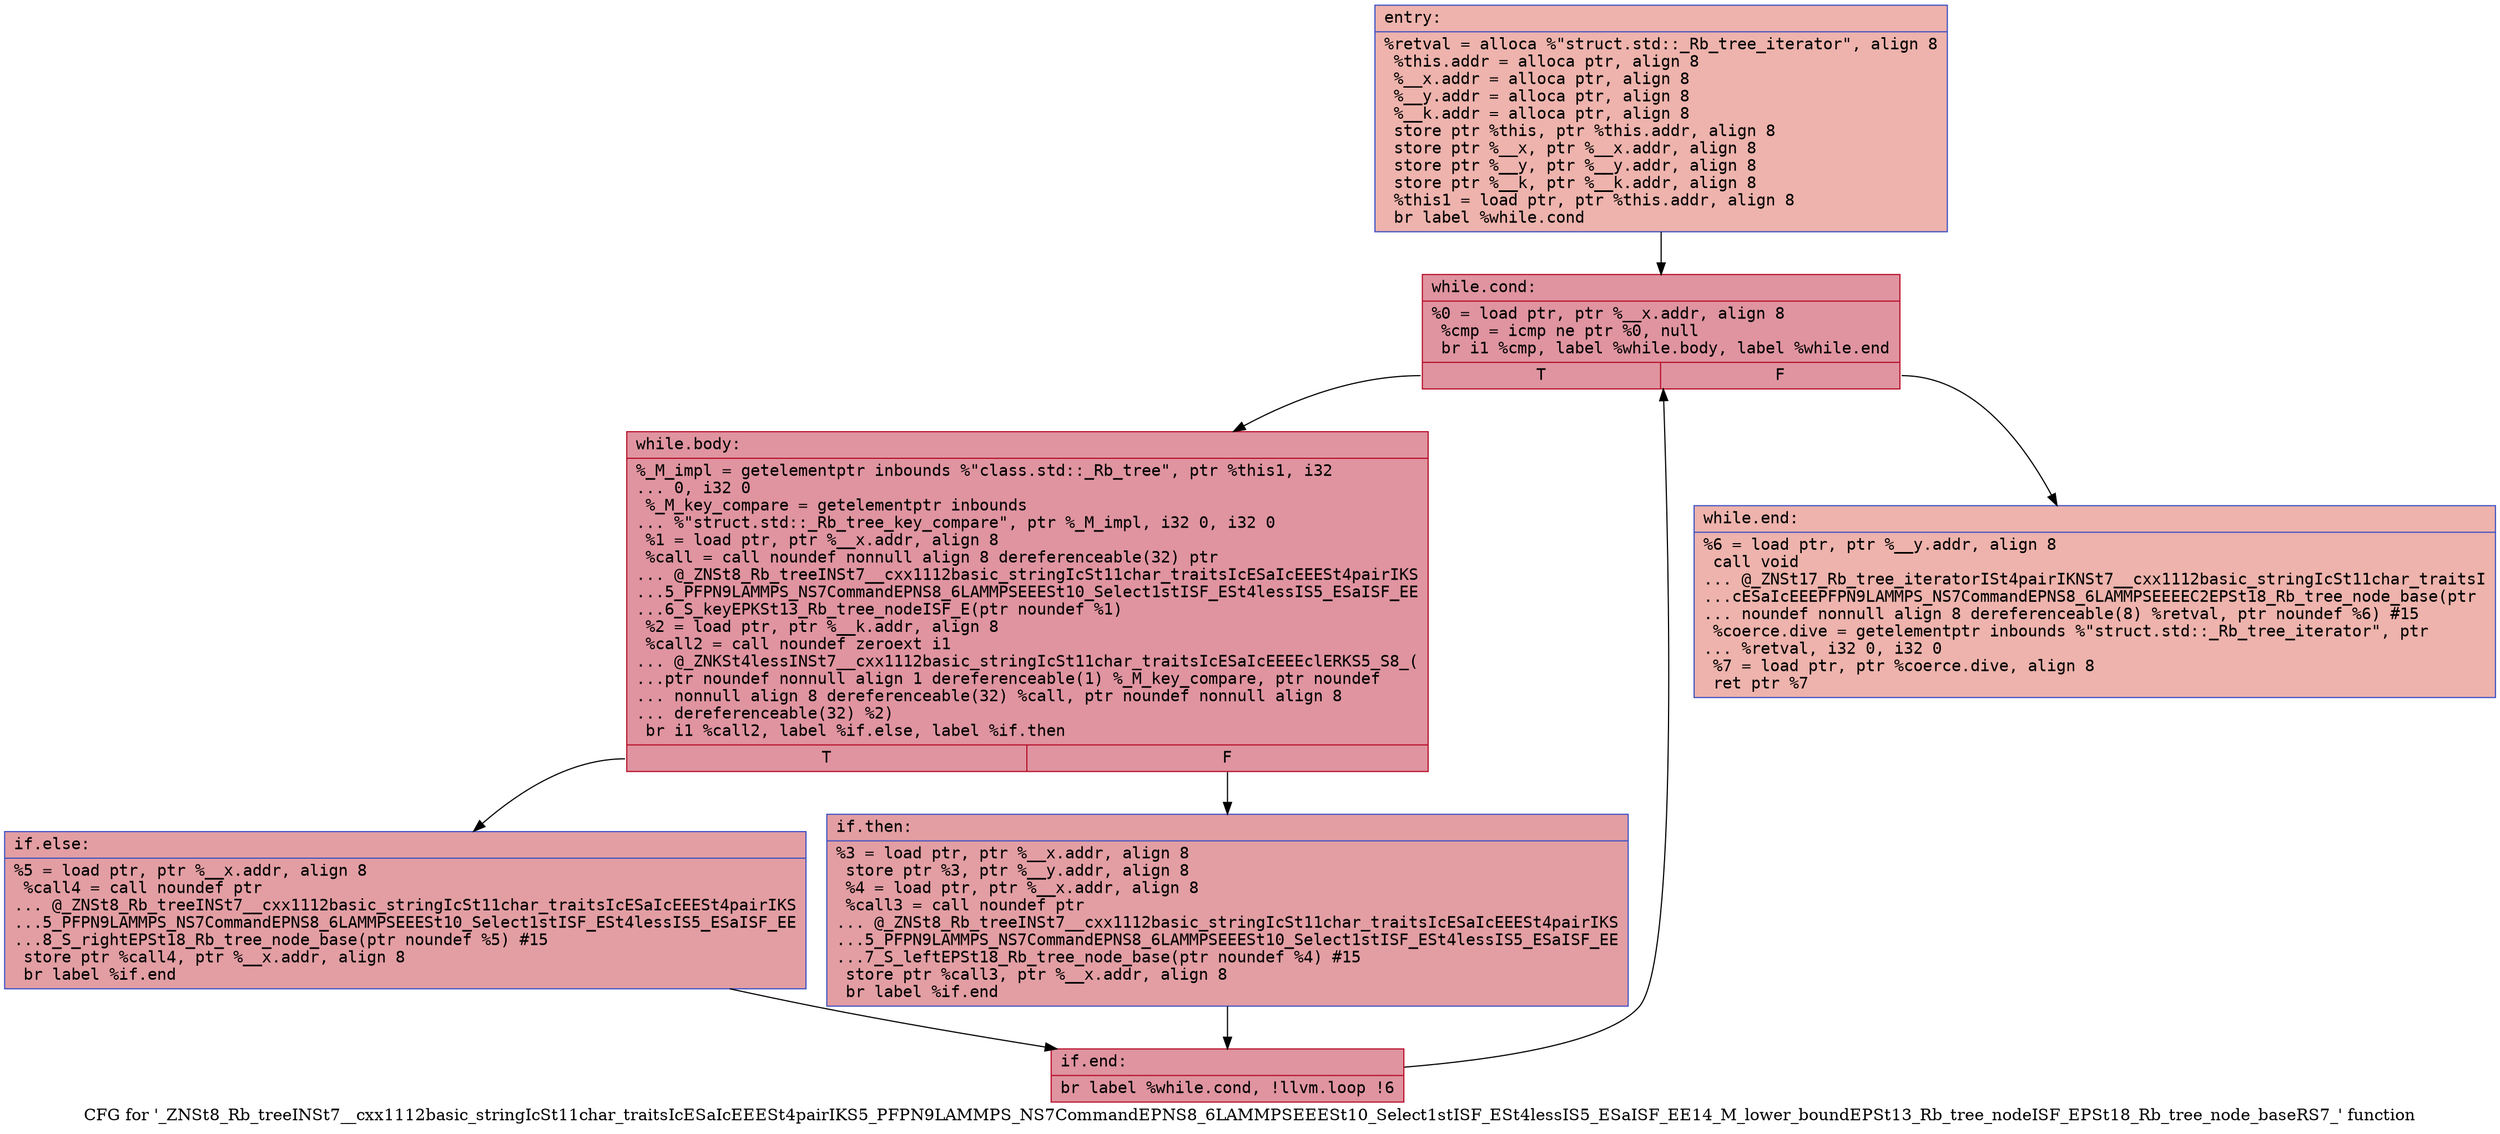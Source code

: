 digraph "CFG for '_ZNSt8_Rb_treeINSt7__cxx1112basic_stringIcSt11char_traitsIcESaIcEEESt4pairIKS5_PFPN9LAMMPS_NS7CommandEPNS8_6LAMMPSEEESt10_Select1stISF_ESt4lessIS5_ESaISF_EE14_M_lower_boundEPSt13_Rb_tree_nodeISF_EPSt18_Rb_tree_node_baseRS7_' function" {
	label="CFG for '_ZNSt8_Rb_treeINSt7__cxx1112basic_stringIcSt11char_traitsIcESaIcEEESt4pairIKS5_PFPN9LAMMPS_NS7CommandEPNS8_6LAMMPSEEESt10_Select1stISF_ESt4lessIS5_ESaISF_EE14_M_lower_boundEPSt13_Rb_tree_nodeISF_EPSt18_Rb_tree_node_baseRS7_' function";

	Node0x5628737f0be0 [shape=record,color="#3d50c3ff", style=filled, fillcolor="#d6524470" fontname="Courier",label="{entry:\l|  %retval = alloca %\"struct.std::_Rb_tree_iterator\", align 8\l  %this.addr = alloca ptr, align 8\l  %__x.addr = alloca ptr, align 8\l  %__y.addr = alloca ptr, align 8\l  %__k.addr = alloca ptr, align 8\l  store ptr %this, ptr %this.addr, align 8\l  store ptr %__x, ptr %__x.addr, align 8\l  store ptr %__y, ptr %__y.addr, align 8\l  store ptr %__k, ptr %__k.addr, align 8\l  %this1 = load ptr, ptr %this.addr, align 8\l  br label %while.cond\l}"];
	Node0x5628737f0be0 -> Node0x5628737f1200[tooltip="entry -> while.cond\nProbability 100.00%" ];
	Node0x5628737f1200 [shape=record,color="#b70d28ff", style=filled, fillcolor="#b70d2870" fontname="Courier",label="{while.cond:\l|  %0 = load ptr, ptr %__x.addr, align 8\l  %cmp = icmp ne ptr %0, null\l  br i1 %cmp, label %while.body, label %while.end\l|{<s0>T|<s1>F}}"];
	Node0x5628737f1200:s0 -> Node0x5628737f15c0[tooltip="while.cond -> while.body\nProbability 96.88%" ];
	Node0x5628737f1200:s1 -> Node0x5628737f1640[tooltip="while.cond -> while.end\nProbability 3.12%" ];
	Node0x5628737f15c0 [shape=record,color="#b70d28ff", style=filled, fillcolor="#b70d2870" fontname="Courier",label="{while.body:\l|  %_M_impl = getelementptr inbounds %\"class.std::_Rb_tree\", ptr %this1, i32\l... 0, i32 0\l  %_M_key_compare = getelementptr inbounds\l... %\"struct.std::_Rb_tree_key_compare\", ptr %_M_impl, i32 0, i32 0\l  %1 = load ptr, ptr %__x.addr, align 8\l  %call = call noundef nonnull align 8 dereferenceable(32) ptr\l... @_ZNSt8_Rb_treeINSt7__cxx1112basic_stringIcSt11char_traitsIcESaIcEEESt4pairIKS\l...5_PFPN9LAMMPS_NS7CommandEPNS8_6LAMMPSEEESt10_Select1stISF_ESt4lessIS5_ESaISF_EE\l...6_S_keyEPKSt13_Rb_tree_nodeISF_E(ptr noundef %1)\l  %2 = load ptr, ptr %__k.addr, align 8\l  %call2 = call noundef zeroext i1\l... @_ZNKSt4lessINSt7__cxx1112basic_stringIcSt11char_traitsIcESaIcEEEEclERKS5_S8_(\l...ptr noundef nonnull align 1 dereferenceable(1) %_M_key_compare, ptr noundef\l... nonnull align 8 dereferenceable(32) %call, ptr noundef nonnull align 8\l... dereferenceable(32) %2)\l  br i1 %call2, label %if.else, label %if.then\l|{<s0>T|<s1>F}}"];
	Node0x5628737f15c0:s0 -> Node0x5628737f1ce0[tooltip="while.body -> if.else\nProbability 50.00%" ];
	Node0x5628737f15c0:s1 -> Node0x5628737f1d30[tooltip="while.body -> if.then\nProbability 50.00%" ];
	Node0x5628737f1d30 [shape=record,color="#3d50c3ff", style=filled, fillcolor="#be242e70" fontname="Courier",label="{if.then:\l|  %3 = load ptr, ptr %__x.addr, align 8\l  store ptr %3, ptr %__y.addr, align 8\l  %4 = load ptr, ptr %__x.addr, align 8\l  %call3 = call noundef ptr\l... @_ZNSt8_Rb_treeINSt7__cxx1112basic_stringIcSt11char_traitsIcESaIcEEESt4pairIKS\l...5_PFPN9LAMMPS_NS7CommandEPNS8_6LAMMPSEEESt10_Select1stISF_ESt4lessIS5_ESaISF_EE\l...7_S_leftEPSt18_Rb_tree_node_base(ptr noundef %4) #15\l  store ptr %call3, ptr %__x.addr, align 8\l  br label %if.end\l}"];
	Node0x5628737f1d30 -> Node0x5628737f21c0[tooltip="if.then -> if.end\nProbability 100.00%" ];
	Node0x5628737f1ce0 [shape=record,color="#3d50c3ff", style=filled, fillcolor="#be242e70" fontname="Courier",label="{if.else:\l|  %5 = load ptr, ptr %__x.addr, align 8\l  %call4 = call noundef ptr\l... @_ZNSt8_Rb_treeINSt7__cxx1112basic_stringIcSt11char_traitsIcESaIcEEESt4pairIKS\l...5_PFPN9LAMMPS_NS7CommandEPNS8_6LAMMPSEEESt10_Select1stISF_ESt4lessIS5_ESaISF_EE\l...8_S_rightEPSt18_Rb_tree_node_base(ptr noundef %5) #15\l  store ptr %call4, ptr %__x.addr, align 8\l  br label %if.end\l}"];
	Node0x5628737f1ce0 -> Node0x5628737f21c0[tooltip="if.else -> if.end\nProbability 100.00%" ];
	Node0x5628737f21c0 [shape=record,color="#b70d28ff", style=filled, fillcolor="#b70d2870" fontname="Courier",label="{if.end:\l|  br label %while.cond, !llvm.loop !6\l}"];
	Node0x5628737f21c0 -> Node0x5628737f1200[tooltip="if.end -> while.cond\nProbability 100.00%" ];
	Node0x5628737f1640 [shape=record,color="#3d50c3ff", style=filled, fillcolor="#d6524470" fontname="Courier",label="{while.end:\l|  %6 = load ptr, ptr %__y.addr, align 8\l  call void\l... @_ZNSt17_Rb_tree_iteratorISt4pairIKNSt7__cxx1112basic_stringIcSt11char_traitsI\l...cESaIcEEEPFPN9LAMMPS_NS7CommandEPNS8_6LAMMPSEEEEC2EPSt18_Rb_tree_node_base(ptr\l... noundef nonnull align 8 dereferenceable(8) %retval, ptr noundef %6) #15\l  %coerce.dive = getelementptr inbounds %\"struct.std::_Rb_tree_iterator\", ptr\l... %retval, i32 0, i32 0\l  %7 = load ptr, ptr %coerce.dive, align 8\l  ret ptr %7\l}"];
}
